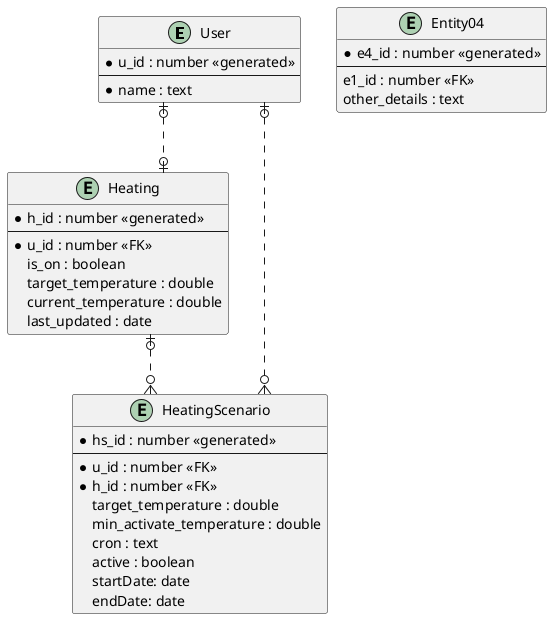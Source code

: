 @startuml
' hide the spot
' hide circle

' avoid problems with angled crows feet
skinparam linetype ortho

entity "User" as u {
  *u_id : number <<generated>>
  --
  *name : text
}

entity "Heating" as h {
  *h_id : number <<generated>>
  --
  *u_id : number <<FK>>
  is_on : boolean
  target_temperature : double
  current_temperature : double
  last_updated : date
}

entity "HeatingScenario" as hs {
  *hs_id : number <<generated>>
  --
  *u_id : number <<FK>>
  *h_id : number <<FK>>
  target_temperature : double
  min_activate_temperature : double
  cron : text
  active : boolean
  startDate: date
  endDate: date
}

entity "Entity04" as e04 {
  *e4_id : number <<generated>>
  --
  e1_id : number <<FK>>
  other_details : text
}

u |o..o| h
u |o..o{ hs
h |o..o{ hs

@enduml